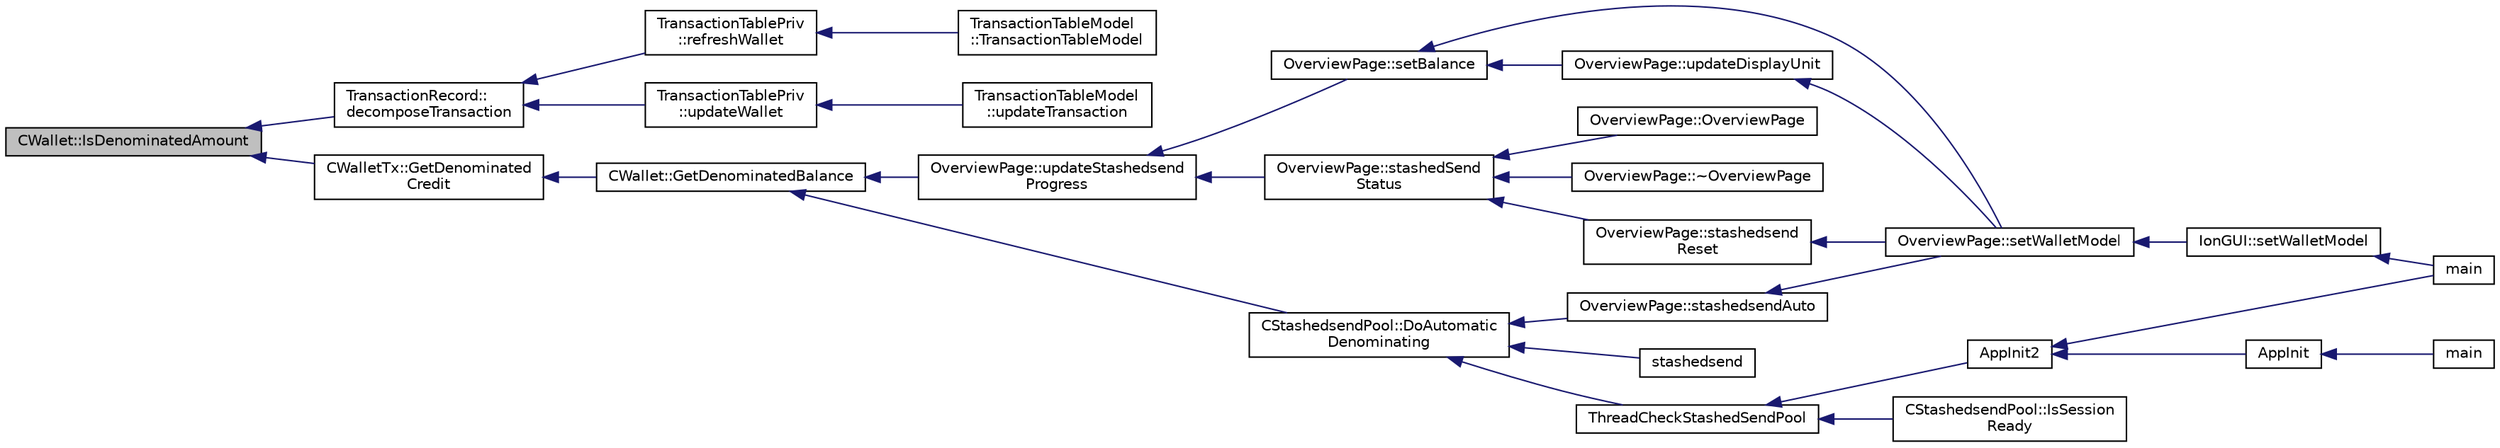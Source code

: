 digraph "CWallet::IsDenominatedAmount"
{
  edge [fontname="Helvetica",fontsize="10",labelfontname="Helvetica",labelfontsize="10"];
  node [fontname="Helvetica",fontsize="10",shape=record];
  rankdir="LR";
  Node2102 [label="CWallet::IsDenominatedAmount",height=0.2,width=0.4,color="black", fillcolor="grey75", style="filled", fontcolor="black"];
  Node2102 -> Node2103 [dir="back",color="midnightblue",fontsize="10",style="solid",fontname="Helvetica"];
  Node2103 [label="TransactionRecord::\ldecomposeTransaction",height=0.2,width=0.4,color="black", fillcolor="white", style="filled",URL="$d1/da7/class_transaction_record.html#a9f5db4465fa5fdcc3f9af525096bcdb9"];
  Node2103 -> Node2104 [dir="back",color="midnightblue",fontsize="10",style="solid",fontname="Helvetica"];
  Node2104 [label="TransactionTablePriv\l::refreshWallet",height=0.2,width=0.4,color="black", fillcolor="white", style="filled",URL="$d2/ddb/class_transaction_table_priv.html#a1f81da5d7cfb2aac03a5e18e6bc91792"];
  Node2104 -> Node2105 [dir="back",color="midnightblue",fontsize="10",style="solid",fontname="Helvetica"];
  Node2105 [label="TransactionTableModel\l::TransactionTableModel",height=0.2,width=0.4,color="black", fillcolor="white", style="filled",URL="$d7/dfe/class_transaction_table_model.html#a6c10b7cab9804eee6df9e049a978dc62"];
  Node2103 -> Node2106 [dir="back",color="midnightblue",fontsize="10",style="solid",fontname="Helvetica"];
  Node2106 [label="TransactionTablePriv\l::updateWallet",height=0.2,width=0.4,color="black", fillcolor="white", style="filled",URL="$d2/ddb/class_transaction_table_priv.html#a5a8454ce91251c4d9eb927bf2850745c"];
  Node2106 -> Node2107 [dir="back",color="midnightblue",fontsize="10",style="solid",fontname="Helvetica"];
  Node2107 [label="TransactionTableModel\l::updateTransaction",height=0.2,width=0.4,color="black", fillcolor="white", style="filled",URL="$d7/dfe/class_transaction_table_model.html#a8de43b3c7ba0612304906eb5a2f51a06"];
  Node2102 -> Node2108 [dir="back",color="midnightblue",fontsize="10",style="solid",fontname="Helvetica"];
  Node2108 [label="CWalletTx::GetDenominated\lCredit",height=0.2,width=0.4,color="black", fillcolor="white", style="filled",URL="$d6/d53/class_c_wallet_tx.html#add56840ebbe56702eeddbfda1870d628"];
  Node2108 -> Node2109 [dir="back",color="midnightblue",fontsize="10",style="solid",fontname="Helvetica"];
  Node2109 [label="CWallet::GetDenominatedBalance",height=0.2,width=0.4,color="black", fillcolor="white", style="filled",URL="$d2/de5/class_c_wallet.html#a3d9f78bd52a2bd03a9e79c1a84e76cd7"];
  Node2109 -> Node2110 [dir="back",color="midnightblue",fontsize="10",style="solid",fontname="Helvetica"];
  Node2110 [label="OverviewPage::updateStashedsend\lProgress",height=0.2,width=0.4,color="black", fillcolor="white", style="filled",URL="$d1/d91/class_overview_page.html#acf4dda06d83173e5c701f4953c6a09aa"];
  Node2110 -> Node2111 [dir="back",color="midnightblue",fontsize="10",style="solid",fontname="Helvetica"];
  Node2111 [label="OverviewPage::setBalance",height=0.2,width=0.4,color="black", fillcolor="white", style="filled",URL="$d1/d91/class_overview_page.html#a070a269ea7c7aacf129e6325fcd8343a"];
  Node2111 -> Node2112 [dir="back",color="midnightblue",fontsize="10",style="solid",fontname="Helvetica"];
  Node2112 [label="OverviewPage::setWalletModel",height=0.2,width=0.4,color="black", fillcolor="white", style="filled",URL="$d1/d91/class_overview_page.html#a2ed52a3a87e9c74fee38fa873c9bc71f"];
  Node2112 -> Node2113 [dir="back",color="midnightblue",fontsize="10",style="solid",fontname="Helvetica"];
  Node2113 [label="IonGUI::setWalletModel",height=0.2,width=0.4,color="black", fillcolor="white", style="filled",URL="$dc/d0b/class_ion_g_u_i.html#a37f87db65498b036d387c705a749c45d",tooltip="Set the wallet model. "];
  Node2113 -> Node2114 [dir="back",color="midnightblue",fontsize="10",style="solid",fontname="Helvetica"];
  Node2114 [label="main",height=0.2,width=0.4,color="black", fillcolor="white", style="filled",URL="$d5/d2d/ion_8cpp.html#a0ddf1224851353fc92bfbff6f499fa97"];
  Node2111 -> Node2115 [dir="back",color="midnightblue",fontsize="10",style="solid",fontname="Helvetica"];
  Node2115 [label="OverviewPage::updateDisplayUnit",height=0.2,width=0.4,color="black", fillcolor="white", style="filled",URL="$d1/d91/class_overview_page.html#a03f19b9afd9af4b72d9bba7b0c7cf900"];
  Node2115 -> Node2112 [dir="back",color="midnightblue",fontsize="10",style="solid",fontname="Helvetica"];
  Node2110 -> Node2116 [dir="back",color="midnightblue",fontsize="10",style="solid",fontname="Helvetica"];
  Node2116 [label="OverviewPage::stashedSend\lStatus",height=0.2,width=0.4,color="black", fillcolor="white", style="filled",URL="$d1/d91/class_overview_page.html#ac6d1b3475132a87b31c1510014e4d0e7"];
  Node2116 -> Node2117 [dir="back",color="midnightblue",fontsize="10",style="solid",fontname="Helvetica"];
  Node2117 [label="OverviewPage::OverviewPage",height=0.2,width=0.4,color="black", fillcolor="white", style="filled",URL="$d1/d91/class_overview_page.html#a18c1a29cab6b745b25e701b20f234932"];
  Node2116 -> Node2118 [dir="back",color="midnightblue",fontsize="10",style="solid",fontname="Helvetica"];
  Node2118 [label="OverviewPage::~OverviewPage",height=0.2,width=0.4,color="black", fillcolor="white", style="filled",URL="$d1/d91/class_overview_page.html#a7fd68a7bebc327e3bbef2226b41298aa"];
  Node2116 -> Node2119 [dir="back",color="midnightblue",fontsize="10",style="solid",fontname="Helvetica"];
  Node2119 [label="OverviewPage::stashedsend\lReset",height=0.2,width=0.4,color="black", fillcolor="white", style="filled",URL="$d1/d91/class_overview_page.html#a6b87c065c31ccd136f541edd3bb73134"];
  Node2119 -> Node2112 [dir="back",color="midnightblue",fontsize="10",style="solid",fontname="Helvetica"];
  Node2109 -> Node2120 [dir="back",color="midnightblue",fontsize="10",style="solid",fontname="Helvetica"];
  Node2120 [label="CStashedsendPool::DoAutomatic\lDenominating",height=0.2,width=0.4,color="black", fillcolor="white", style="filled",URL="$dd/d8a/class_c_stashedsend_pool.html#a21f19df4854af34c8f89187c768a524f",tooltip="Passively run Stashedsend in the background according to the configuration in settings (only for QT) ..."];
  Node2120 -> Node2121 [dir="back",color="midnightblue",fontsize="10",style="solid",fontname="Helvetica"];
  Node2121 [label="OverviewPage::stashedsendAuto",height=0.2,width=0.4,color="black", fillcolor="white", style="filled",URL="$d1/d91/class_overview_page.html#abf60d7de5f283687a914b487dc44ca76"];
  Node2121 -> Node2112 [dir="back",color="midnightblue",fontsize="10",style="solid",fontname="Helvetica"];
  Node2120 -> Node2122 [dir="back",color="midnightblue",fontsize="10",style="solid",fontname="Helvetica"];
  Node2122 [label="stashedsend",height=0.2,width=0.4,color="black", fillcolor="white", style="filled",URL="$d5/d6b/rpcstashedsend_8cpp.html#a5a7cb1ad55aeaa8bcbb5172e9153a75a"];
  Node2120 -> Node2123 [dir="back",color="midnightblue",fontsize="10",style="solid",fontname="Helvetica"];
  Node2123 [label="ThreadCheckStashedSendPool",height=0.2,width=0.4,color="black", fillcolor="white", style="filled",URL="$d9/dbc/stashedsend_8h.html#ab583ddc86effded8432ea5387f77d883"];
  Node2123 -> Node2124 [dir="back",color="midnightblue",fontsize="10",style="solid",fontname="Helvetica"];
  Node2124 [label="AppInit2",height=0.2,width=0.4,color="black", fillcolor="white", style="filled",URL="$d8/dc0/init_8h.html#a1a4c1bfbf6ba1db77e988b89b9cadfd3",tooltip="Initialize ion. "];
  Node2124 -> Node2125 [dir="back",color="midnightblue",fontsize="10",style="solid",fontname="Helvetica"];
  Node2125 [label="AppInit",height=0.2,width=0.4,color="black", fillcolor="white", style="filled",URL="$d4/d35/iond_8cpp.html#ac59316b767e6984e1285f0531275286b"];
  Node2125 -> Node2126 [dir="back",color="midnightblue",fontsize="10",style="solid",fontname="Helvetica"];
  Node2126 [label="main",height=0.2,width=0.4,color="black", fillcolor="white", style="filled",URL="$d4/d35/iond_8cpp.html#a0ddf1224851353fc92bfbff6f499fa97"];
  Node2124 -> Node2114 [dir="back",color="midnightblue",fontsize="10",style="solid",fontname="Helvetica"];
  Node2123 -> Node2127 [dir="back",color="midnightblue",fontsize="10",style="solid",fontname="Helvetica"];
  Node2127 [label="CStashedsendPool::IsSession\lReady",height=0.2,width=0.4,color="black", fillcolor="white", style="filled",URL="$dd/d8a/class_c_stashedsend_pool.html#acb903e97bacd0ecf2f1c3c0d82e6641c",tooltip="Do we have enough users to take entries? "];
}

